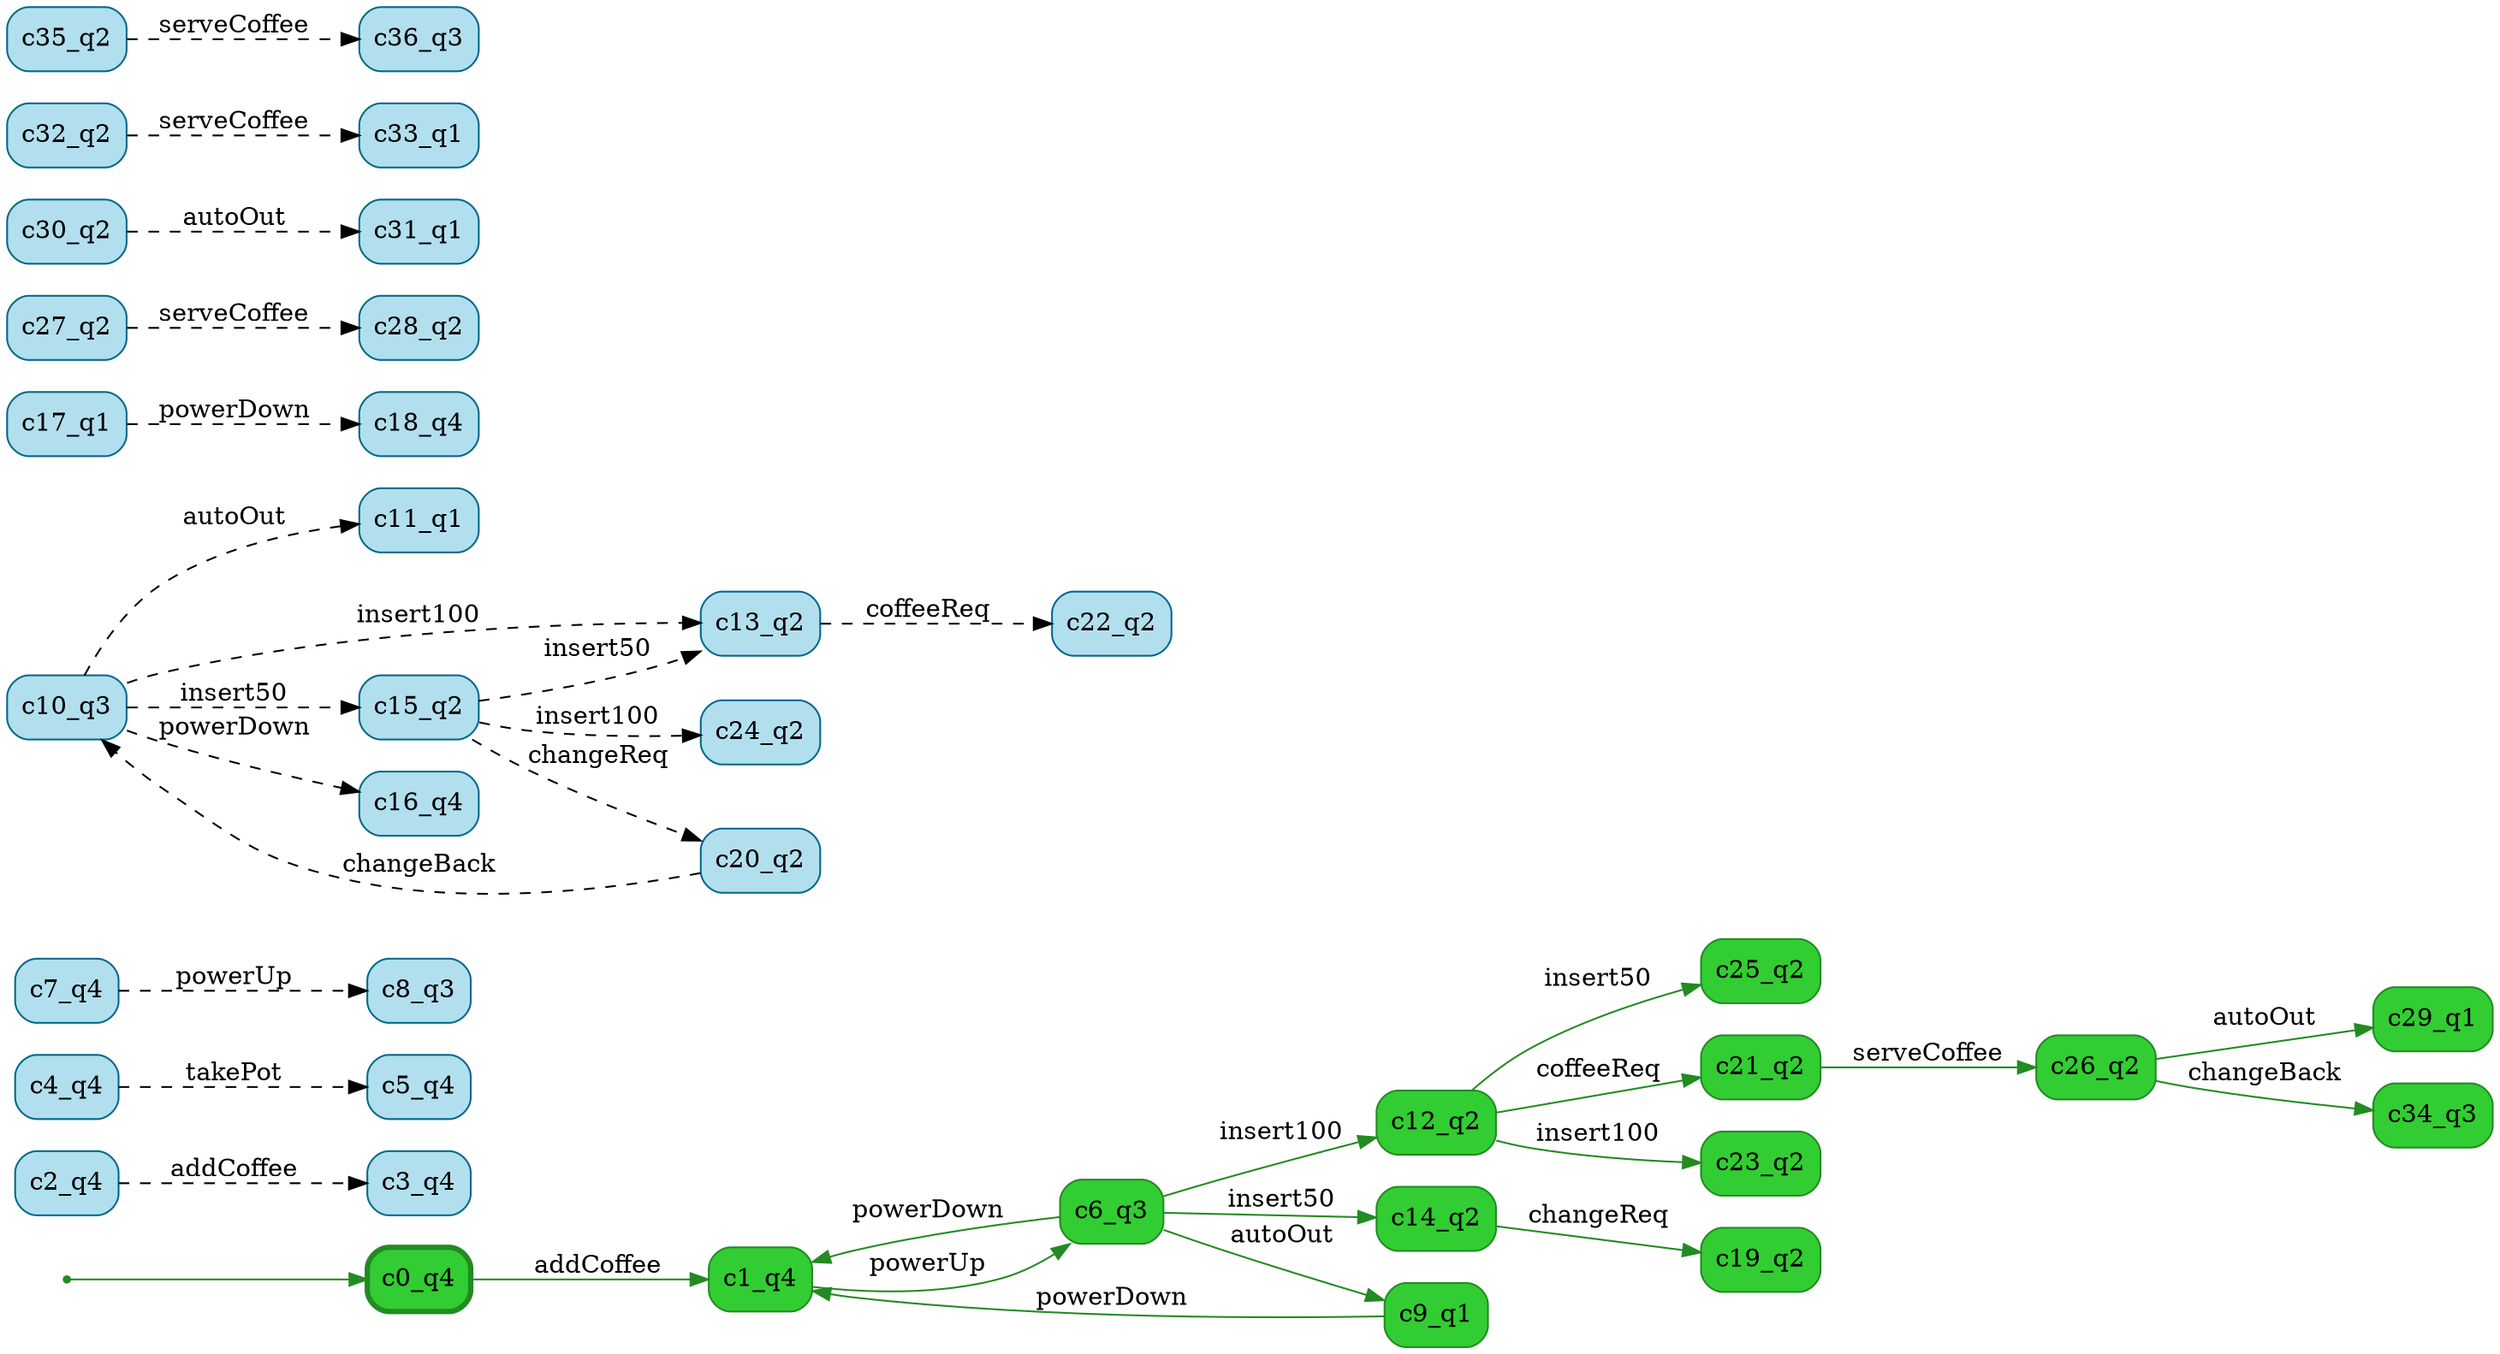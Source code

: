 digraph g {

	rankdir="LR"

	__invisible__[shape="point", color="forestgreen"]
	c0_q4[label="c0_q4", shape="box", style="rounded, filled", color="forestgreen", fillcolor="limegreen", penwidth=3] // Initial
	c1_q4[label="c1_q4", shape="box", style="rounded, filled", color="forestgreen", fillcolor="limegreen"]
	c6_q3[label="c6_q3", shape="box", style="rounded, filled", color="forestgreen", fillcolor="limegreen"]
	c9_q1[label="c9_q1", shape="box", style="rounded, filled", color="forestgreen", fillcolor="limegreen"]
	c12_q2[label="c12_q2", shape="box", style="rounded, filled", color="forestgreen", fillcolor="limegreen"]
	c21_q2[label="c21_q2", shape="box", style="rounded, filled", color="forestgreen", fillcolor="limegreen"]
	c26_q2[label="c26_q2", shape="box", style="rounded, filled", color="forestgreen", fillcolor="limegreen"]
	c29_q1[label="c29_q1", shape="box", style="rounded, filled", color="forestgreen", fillcolor="limegreen"]
	c34_q3[label="c34_q3", shape="box", style="rounded, filled", color="forestgreen", fillcolor="limegreen"]
	c23_q2[label="c23_q2", shape="box", style="rounded, filled", color="forestgreen", fillcolor="limegreen"]
	c25_q2[label="c25_q2", shape="box", style="rounded, filled", color="forestgreen", fillcolor="limegreen"]
	c14_q2[label="c14_q2", shape="box", style="rounded, filled", color="forestgreen", fillcolor="limegreen"]
	c19_q2[label="c19_q2", shape="box", style="rounded, filled", color="forestgreen", fillcolor="limegreen"]
	c2_q4[label="c2_q4", shape="box", style="rounded, filled", color="deepskyblue4", fillcolor="lightblue2"]
	c3_q4[label="c3_q4", shape="box", style="rounded, filled", color="deepskyblue4", fillcolor="lightblue2"]
	c4_q4[label="c4_q4", shape="box", style="rounded, filled", color="deepskyblue4", fillcolor="lightblue2"]
	c5_q4[label="c5_q4", shape="box", style="rounded, filled", color="deepskyblue4", fillcolor="lightblue2"]
	c7_q4[label="c7_q4", shape="box", style="rounded, filled", color="deepskyblue4", fillcolor="lightblue2"]
	c8_q3[label="c8_q3", shape="box", style="rounded, filled", color="deepskyblue4", fillcolor="lightblue2"]
	c10_q3[label="c10_q3", shape="box", style="rounded, filled", color="deepskyblue4", fillcolor="lightblue2"]
	c11_q1[label="c11_q1", shape="box", style="rounded, filled", color="deepskyblue4", fillcolor="lightblue2"]
	c13_q2[label="c13_q2", shape="box", style="rounded, filled", color="deepskyblue4", fillcolor="lightblue2"]
	c15_q2[label="c15_q2", shape="box", style="rounded, filled", color="deepskyblue4", fillcolor="lightblue2"]
	c16_q4[label="c16_q4", shape="box", style="rounded, filled", color="deepskyblue4", fillcolor="lightblue2"]
	c17_q1[label="c17_q1", shape="box", style="rounded, filled", color="deepskyblue4", fillcolor="lightblue2"]
	c18_q4[label="c18_q4", shape="box", style="rounded, filled", color="deepskyblue4", fillcolor="lightblue2"]
	c20_q2[label="c20_q2", shape="box", style="rounded, filled", color="deepskyblue4", fillcolor="lightblue2"]
	c22_q2[label="c22_q2", shape="box", style="rounded, filled", color="deepskyblue4", fillcolor="lightblue2"]
	c24_q2[label="c24_q2", shape="box", style="rounded, filled", color="deepskyblue4", fillcolor="lightblue2"]
	c27_q2[label="c27_q2", shape="box", style="rounded, filled", color="deepskyblue4", fillcolor="lightblue2"]
	c28_q2[label="c28_q2", shape="box", style="rounded, filled", color="deepskyblue4", fillcolor="lightblue2"]
	c30_q2[label="c30_q2", shape="box", style="rounded, filled", color="deepskyblue4", fillcolor="lightblue2"]
	c31_q1[label="c31_q1", shape="box", style="rounded, filled", color="deepskyblue4", fillcolor="lightblue2"]
	c32_q2[label="c32_q2", shape="box", style="rounded, filled", color="deepskyblue4", fillcolor="lightblue2"]
	c33_q1[label="c33_q1", shape="box", style="rounded, filled", color="deepskyblue4", fillcolor="lightblue2"]
	c35_q2[label="c35_q2", shape="box", style="rounded, filled", color="deepskyblue4", fillcolor="lightblue2"]
	c36_q3[label="c36_q3", shape="box", style="rounded, filled", color="deepskyblue4", fillcolor="lightblue2"]

	__invisible__ -> c0_q4[color="forestgreen"]
	c0_q4 -> c1_q4[label="addCoffee", color="forestgreen"]
	c1_q4 -> c6_q3[label="powerUp", color="forestgreen"]
	c6_q3 -> c9_q1[label="autoOut", color="forestgreen"]
	c9_q1 -> c1_q4[label="powerDown", color="forestgreen"]
	c6_q3 -> c12_q2[label="insert100", color="forestgreen"]
	c12_q2 -> c21_q2[label="coffeeReq", color="forestgreen"]
	c21_q2 -> c26_q2[label="serveCoffee", color="forestgreen"]
	c26_q2 -> c29_q1[label="autoOut", color="forestgreen"]
	c26_q2 -> c34_q3[label="changeBack", color="forestgreen"]
	c12_q2 -> c23_q2[label="insert100", color="forestgreen"]
	c12_q2 -> c25_q2[label="insert50", color="forestgreen"]
	c6_q3 -> c14_q2[label="insert50", color="forestgreen"]
	c14_q2 -> c19_q2[label="changeReq", color="forestgreen"]
	c6_q3 -> c1_q4[label="powerDown", color="forestgreen"]
	c2_q4 -> c3_q4[label="addCoffee", color="black", style="dashed"]
	c4_q4 -> c5_q4[label="takePot", color="black", style="dashed"]
	c7_q4 -> c8_q3[label="powerUp", color="black", style="dashed"]
	c10_q3 -> c11_q1[label="autoOut", color="black", style="dashed"]
	c10_q3 -> c13_q2[label="insert100", color="black", style="dashed"]
	c10_q3 -> c15_q2[label="insert50", color="black", style="dashed"]
	c10_q3 -> c16_q4[label="powerDown", color="black", style="dashed"]
	c17_q1 -> c18_q4[label="powerDown", color="black", style="dashed"]
	c15_q2 -> c20_q2[label="changeReq", color="black", style="dashed"]
	c13_q2 -> c22_q2[label="coffeeReq", color="black", style="dashed"]
	c15_q2 -> c24_q2[label="insert100", color="black", style="dashed"]
	c15_q2 -> c13_q2[label="insert50", color="black", style="dashed"]
	c27_q2 -> c28_q2[label="serveCoffee", color="black", style="dashed"]
	c30_q2 -> c31_q1[label="autoOut", color="black", style="dashed"]
	c32_q2 -> c33_q1[label="serveCoffee", color="black", style="dashed"]
	c20_q2 -> c10_q3[label="changeBack", color="black", style="dashed"]
	c35_q2 -> c36_q3[label="serveCoffee", color="black", style="dashed"]

}
